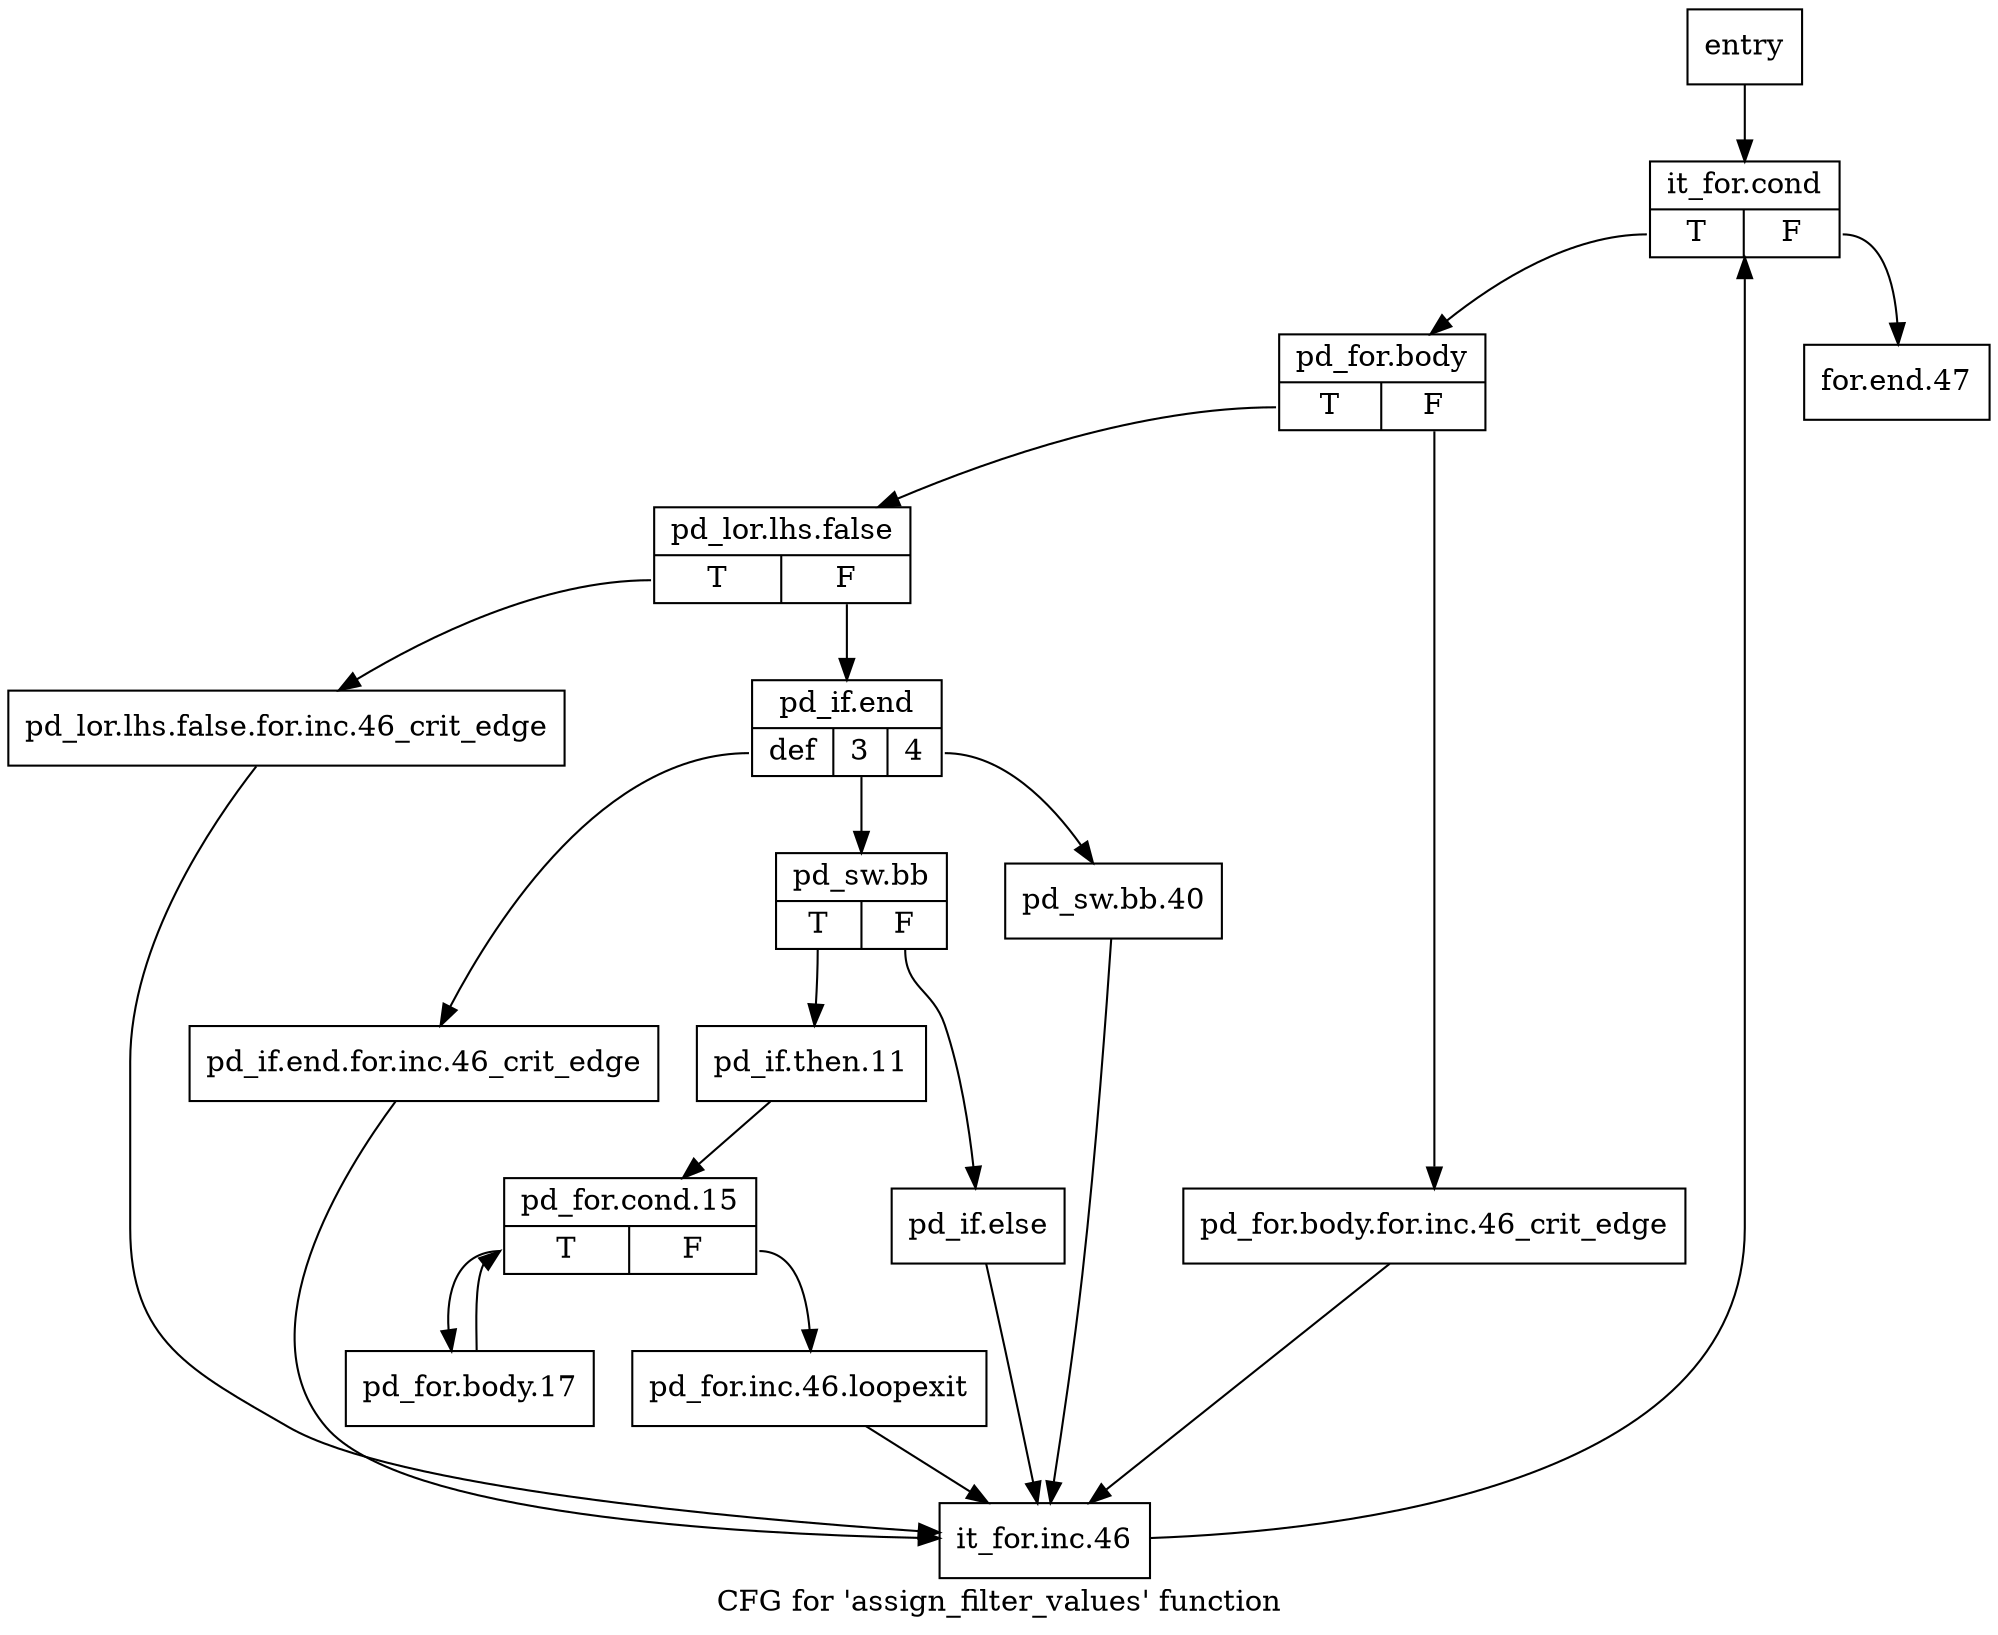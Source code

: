 digraph "CFG for 'assign_filter_values' function" {
	label="CFG for 'assign_filter_values' function";

	Node0x3fcbae0 [shape=record,label="{entry}"];
	Node0x3fcbae0 -> Node0x3fcbb30;
	Node0x3fcbb30 [shape=record,label="{it_for.cond|{<s0>T|<s1>F}}"];
	Node0x3fcbb30:s0 -> Node0x3fcbb80;
	Node0x3fcbb30:s1 -> Node0x3fcbfe0;
	Node0x3fcbb80 [shape=record,label="{pd_for.body|{<s0>T|<s1>F}}"];
	Node0x3fcbb80:s0 -> Node0x3fcbc20;
	Node0x3fcbb80:s1 -> Node0x3fcbbd0;
	Node0x3fcbbd0 [shape=record,label="{pd_for.body.for.inc.46_crit_edge}"];
	Node0x3fcbbd0 -> Node0x3fcbf90;
	Node0x3fcbc20 [shape=record,label="{pd_lor.lhs.false|{<s0>T|<s1>F}}"];
	Node0x3fcbc20:s0 -> Node0x3fcbc70;
	Node0x3fcbc20:s1 -> Node0x3fcbcc0;
	Node0x3fcbc70 [shape=record,label="{pd_lor.lhs.false.for.inc.46_crit_edge}"];
	Node0x3fcbc70 -> Node0x3fcbf90;
	Node0x3fcbcc0 [shape=record,label="{pd_if.end|{<s0>def|<s1>3|<s2>4}}"];
	Node0x3fcbcc0:s0 -> Node0x3fcbd10;
	Node0x3fcbcc0:s1 -> Node0x3fcbd60;
	Node0x3fcbcc0:s2 -> Node0x3fcbef0;
	Node0x3fcbd10 [shape=record,label="{pd_if.end.for.inc.46_crit_edge}"];
	Node0x3fcbd10 -> Node0x3fcbf90;
	Node0x3fcbd60 [shape=record,label="{pd_sw.bb|{<s0>T|<s1>F}}"];
	Node0x3fcbd60:s0 -> Node0x3fcbdb0;
	Node0x3fcbd60:s1 -> Node0x3fcbea0;
	Node0x3fcbdb0 [shape=record,label="{pd_if.then.11}"];
	Node0x3fcbdb0 -> Node0x3fcbe00;
	Node0x3fcbe00 [shape=record,label="{pd_for.cond.15|{<s0>T|<s1>F}}"];
	Node0x3fcbe00:s0 -> Node0x3fcbe50;
	Node0x3fcbe00:s1 -> Node0x3fcbf40;
	Node0x3fcbe50 [shape=record,label="{pd_for.body.17}"];
	Node0x3fcbe50 -> Node0x3fcbe00;
	Node0x3fcbea0 [shape=record,label="{pd_if.else}"];
	Node0x3fcbea0 -> Node0x3fcbf90;
	Node0x3fcbef0 [shape=record,label="{pd_sw.bb.40}"];
	Node0x3fcbef0 -> Node0x3fcbf90;
	Node0x3fcbf40 [shape=record,label="{pd_for.inc.46.loopexit}"];
	Node0x3fcbf40 -> Node0x3fcbf90;
	Node0x3fcbf90 [shape=record,label="{it_for.inc.46}"];
	Node0x3fcbf90 -> Node0x3fcbb30;
	Node0x3fcbfe0 [shape=record,label="{for.end.47}"];
}
